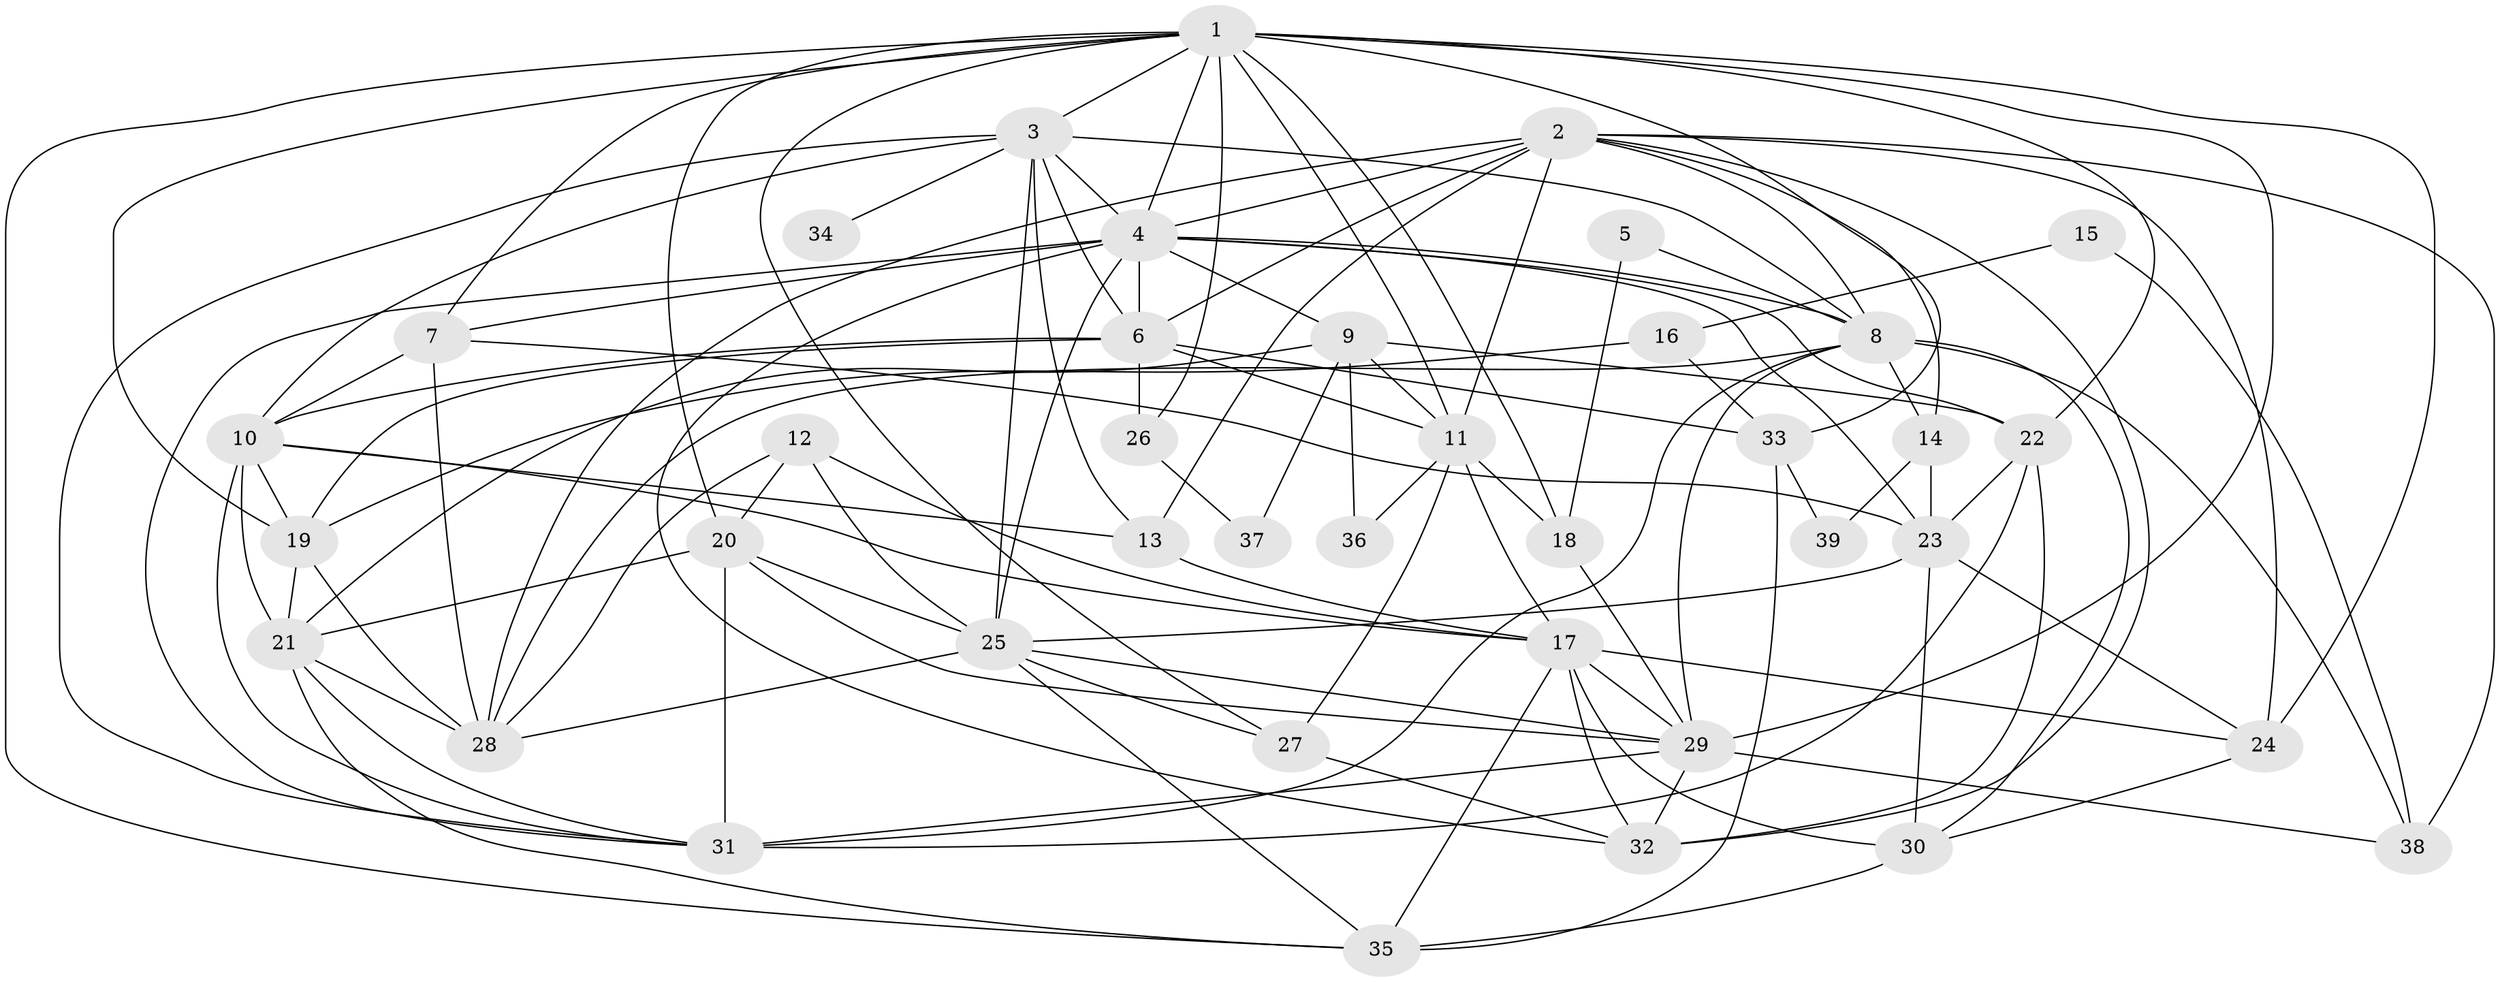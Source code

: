 // original degree distribution, {5: 0.1875, 7: 0.03125, 6: 0.10416666666666667, 2: 0.14583333333333334, 3: 0.23958333333333334, 8: 0.010416666666666666, 4: 0.28125}
// Generated by graph-tools (version 1.1) at 2025/51/03/04/25 22:51:17]
// undirected, 39 vertices, 116 edges
graph export_dot {
  node [color=gray90,style=filled];
  1;
  2;
  3;
  4;
  5;
  6;
  7;
  8;
  9;
  10;
  11;
  12;
  13;
  14;
  15;
  16;
  17;
  18;
  19;
  20;
  21;
  22;
  23;
  24;
  25;
  26;
  27;
  28;
  29;
  30;
  31;
  32;
  33;
  34;
  35;
  36;
  37;
  38;
  39;
  1 -- 3 [weight=2.0];
  1 -- 4 [weight=1.0];
  1 -- 7 [weight=1.0];
  1 -- 11 [weight=1.0];
  1 -- 18 [weight=1.0];
  1 -- 19 [weight=1.0];
  1 -- 20 [weight=1.0];
  1 -- 22 [weight=1.0];
  1 -- 24 [weight=2.0];
  1 -- 26 [weight=1.0];
  1 -- 27 [weight=1.0];
  1 -- 29 [weight=2.0];
  1 -- 33 [weight=1.0];
  1 -- 35 [weight=1.0];
  2 -- 4 [weight=1.0];
  2 -- 6 [weight=1.0];
  2 -- 8 [weight=1.0];
  2 -- 11 [weight=2.0];
  2 -- 13 [weight=1.0];
  2 -- 14 [weight=1.0];
  2 -- 24 [weight=1.0];
  2 -- 28 [weight=1.0];
  2 -- 32 [weight=1.0];
  2 -- 38 [weight=1.0];
  3 -- 4 [weight=2.0];
  3 -- 6 [weight=1.0];
  3 -- 8 [weight=1.0];
  3 -- 10 [weight=1.0];
  3 -- 13 [weight=1.0];
  3 -- 25 [weight=1.0];
  3 -- 31 [weight=1.0];
  3 -- 34 [weight=2.0];
  4 -- 6 [weight=1.0];
  4 -- 7 [weight=2.0];
  4 -- 8 [weight=1.0];
  4 -- 9 [weight=1.0];
  4 -- 22 [weight=1.0];
  4 -- 23 [weight=1.0];
  4 -- 25 [weight=1.0];
  4 -- 31 [weight=1.0];
  4 -- 32 [weight=1.0];
  5 -- 8 [weight=1.0];
  5 -- 18 [weight=1.0];
  6 -- 10 [weight=2.0];
  6 -- 11 [weight=1.0];
  6 -- 19 [weight=1.0];
  6 -- 26 [weight=1.0];
  6 -- 33 [weight=1.0];
  7 -- 10 [weight=1.0];
  7 -- 23 [weight=1.0];
  7 -- 28 [weight=1.0];
  8 -- 14 [weight=2.0];
  8 -- 28 [weight=1.0];
  8 -- 29 [weight=1.0];
  8 -- 30 [weight=1.0];
  8 -- 31 [weight=1.0];
  8 -- 38 [weight=1.0];
  9 -- 11 [weight=1.0];
  9 -- 21 [weight=1.0];
  9 -- 22 [weight=1.0];
  9 -- 36 [weight=1.0];
  9 -- 37 [weight=1.0];
  10 -- 13 [weight=1.0];
  10 -- 17 [weight=1.0];
  10 -- 19 [weight=1.0];
  10 -- 21 [weight=1.0];
  10 -- 31 [weight=1.0];
  11 -- 17 [weight=1.0];
  11 -- 18 [weight=2.0];
  11 -- 27 [weight=1.0];
  11 -- 36 [weight=1.0];
  12 -- 17 [weight=1.0];
  12 -- 20 [weight=1.0];
  12 -- 25 [weight=1.0];
  12 -- 28 [weight=1.0];
  13 -- 17 [weight=2.0];
  14 -- 23 [weight=1.0];
  14 -- 39 [weight=1.0];
  15 -- 16 [weight=1.0];
  15 -- 38 [weight=1.0];
  16 -- 19 [weight=1.0];
  16 -- 33 [weight=1.0];
  17 -- 24 [weight=1.0];
  17 -- 29 [weight=1.0];
  17 -- 30 [weight=1.0];
  17 -- 32 [weight=1.0];
  17 -- 35 [weight=1.0];
  18 -- 29 [weight=1.0];
  19 -- 21 [weight=1.0];
  19 -- 28 [weight=1.0];
  20 -- 21 [weight=1.0];
  20 -- 25 [weight=1.0];
  20 -- 29 [weight=1.0];
  20 -- 31 [weight=1.0];
  21 -- 28 [weight=1.0];
  21 -- 31 [weight=1.0];
  21 -- 35 [weight=1.0];
  22 -- 23 [weight=1.0];
  22 -- 31 [weight=1.0];
  22 -- 32 [weight=1.0];
  23 -- 24 [weight=1.0];
  23 -- 25 [weight=1.0];
  23 -- 30 [weight=1.0];
  24 -- 30 [weight=1.0];
  25 -- 27 [weight=1.0];
  25 -- 28 [weight=1.0];
  25 -- 29 [weight=1.0];
  25 -- 35 [weight=1.0];
  26 -- 37 [weight=1.0];
  27 -- 32 [weight=1.0];
  29 -- 31 [weight=2.0];
  29 -- 32 [weight=1.0];
  29 -- 38 [weight=1.0];
  30 -- 35 [weight=1.0];
  33 -- 35 [weight=1.0];
  33 -- 39 [weight=1.0];
}

